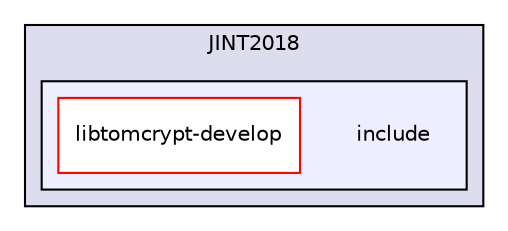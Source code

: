 digraph "M:/Office/!Doutorado/0. RepositorioSVN/HAMSTER_Prototype/branches/JINT2018/include" {
  compound=true
  node [ fontsize="10", fontname="Helvetica"];
  edge [ labelfontsize="10", labelfontname="Helvetica"];
  subgraph clusterdir_421ea5b898285498c0aa13d98fdda436 {
    graph [ bgcolor="#ddddee", pencolor="black", label="JINT2018" fontname="Helvetica", fontsize="10", URL="dir_421ea5b898285498c0aa13d98fdda436.html"]
  subgraph clusterdir_3b195b2970dd1c33847069aa8f40362f {
    graph [ bgcolor="#eeeeff", pencolor="black", label="" URL="dir_3b195b2970dd1c33847069aa8f40362f.html"];
    dir_3b195b2970dd1c33847069aa8f40362f [shape=plaintext label="include"];
    dir_71b768464081a1cc41acd8b85ae6df7f [shape=box label="libtomcrypt-develop" color="red" fillcolor="white" style="filled" URL="dir_71b768464081a1cc41acd8b85ae6df7f.html"];
  }
  }
}
